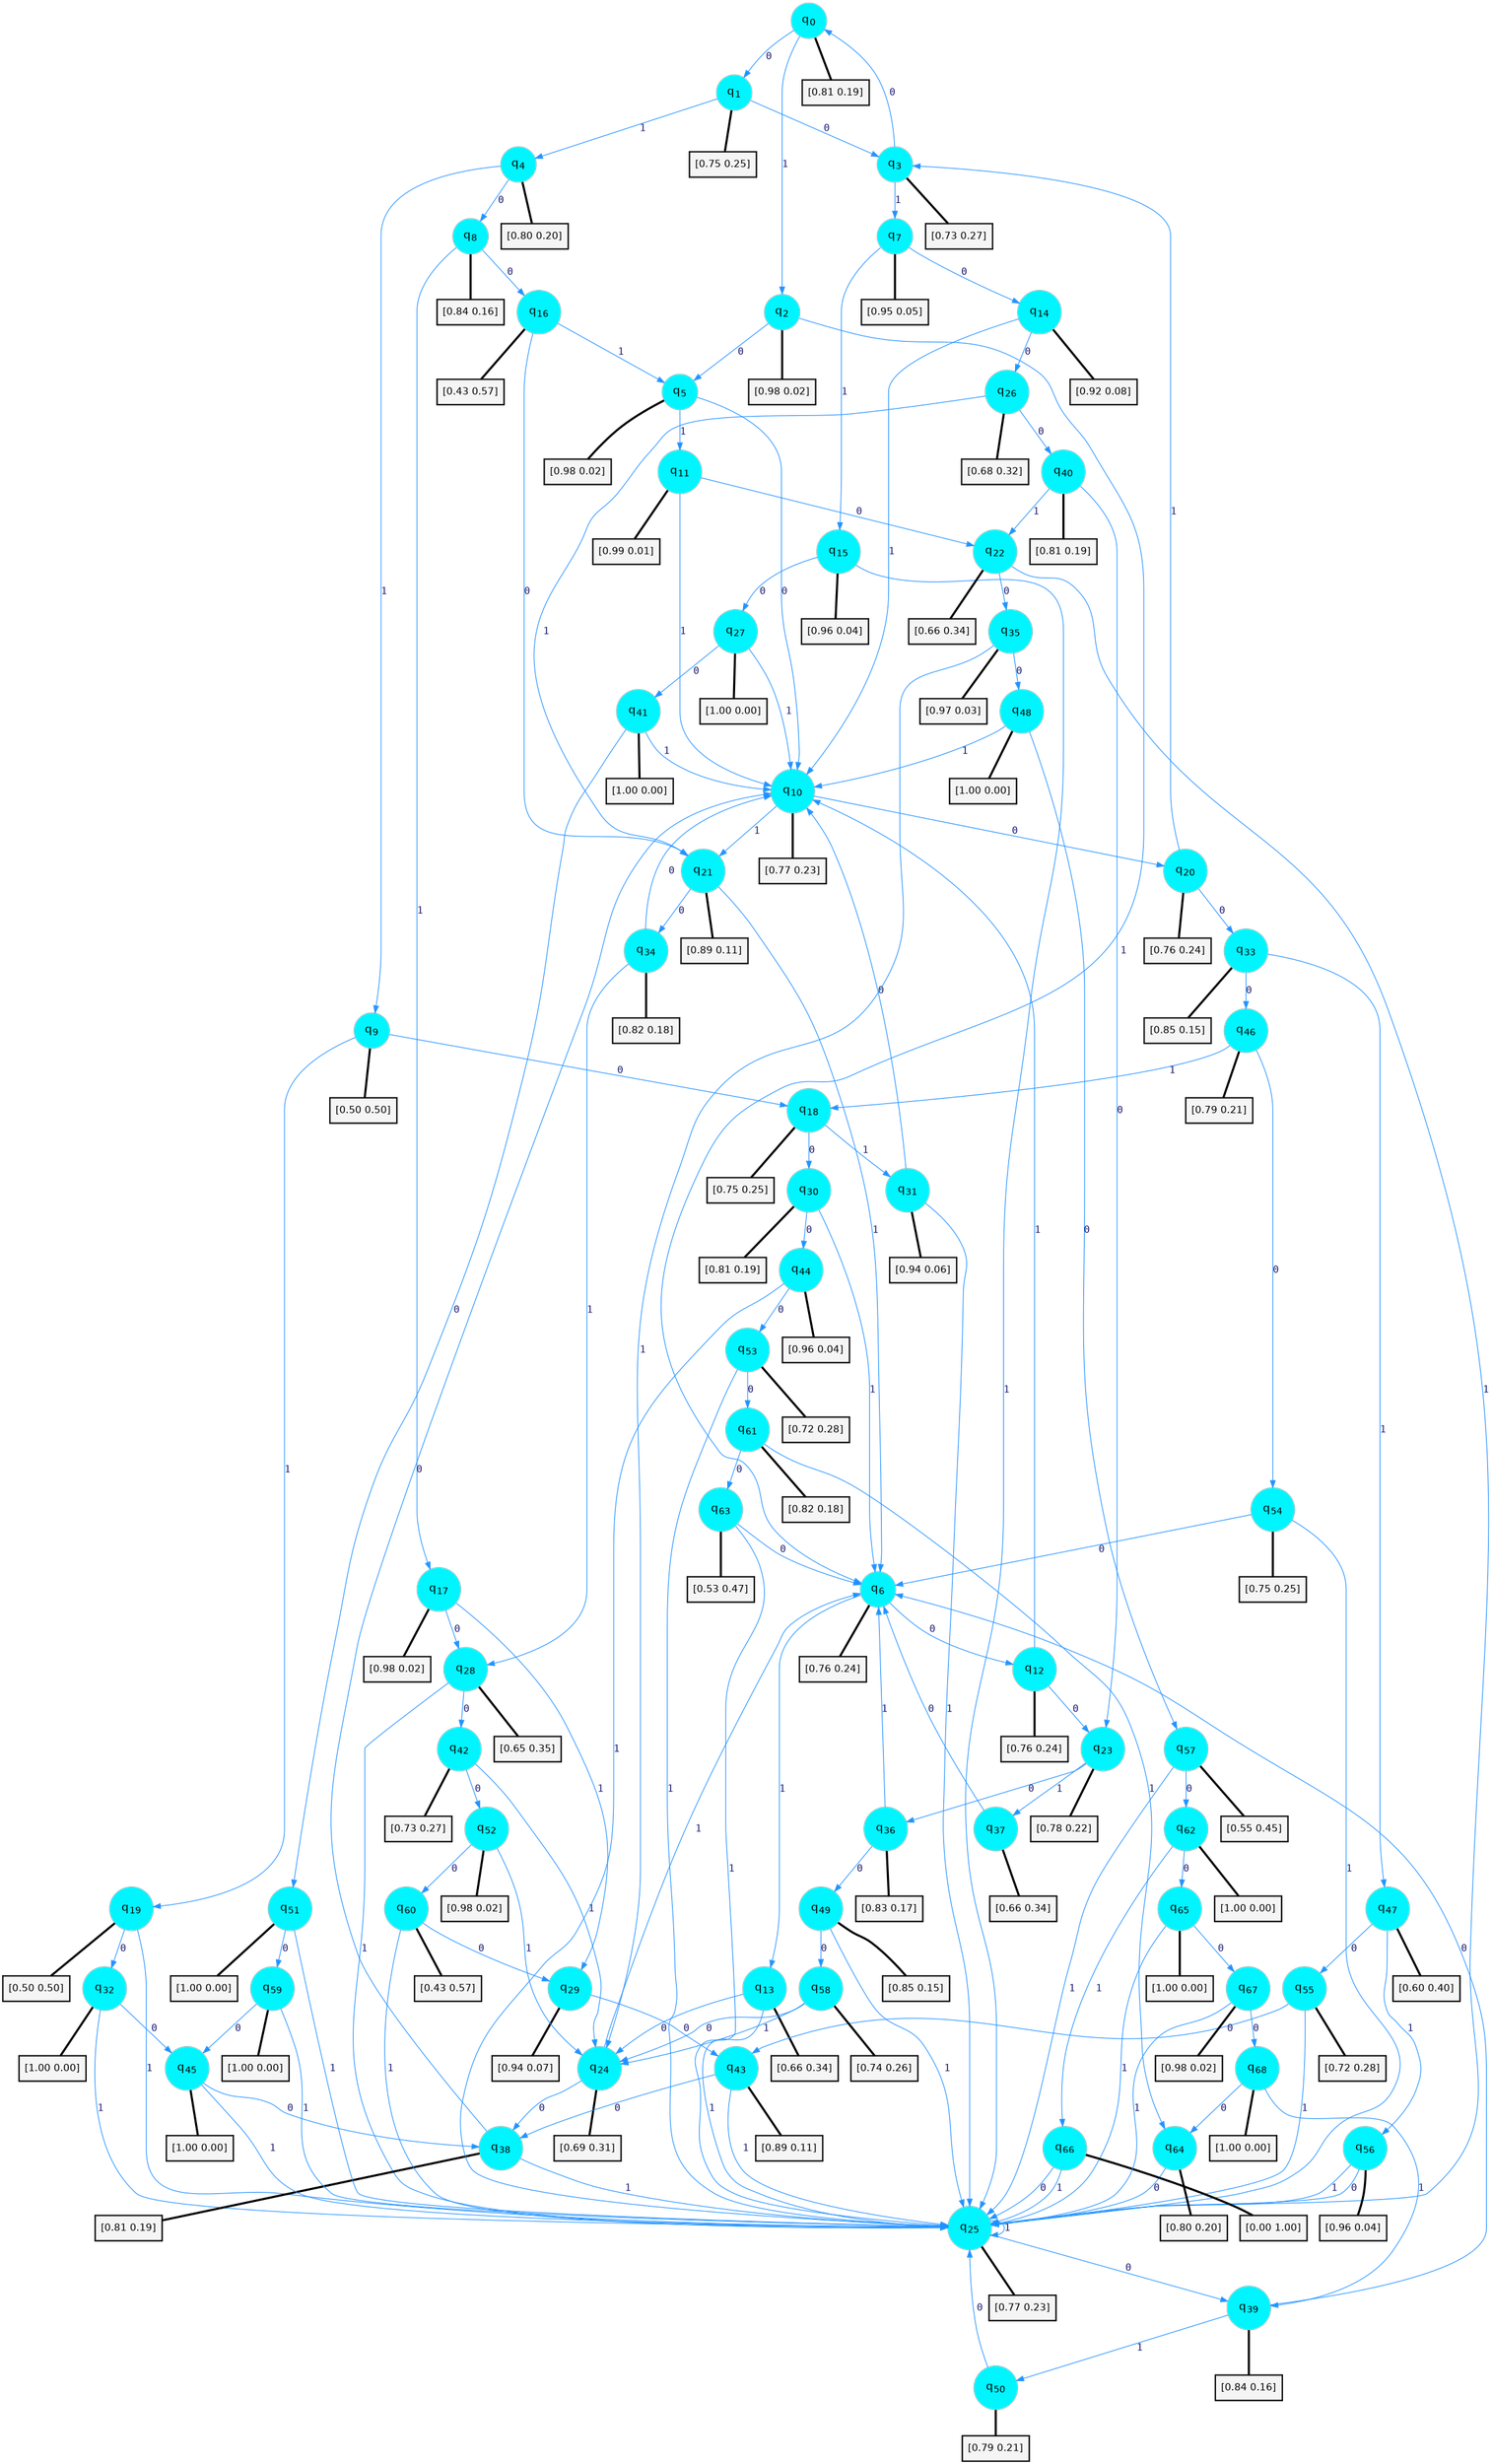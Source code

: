 digraph G {
graph [
bgcolor=transparent, dpi=300, rankdir=TD, size="40,25"];
node [
color=gray, fillcolor=turquoise1, fontcolor=black, fontname=Helvetica, fontsize=16, fontweight=bold, shape=circle, style=filled];
edge [
arrowsize=1, color=dodgerblue1, fontcolor=midnightblue, fontname=courier, fontweight=bold, penwidth=1, style=solid, weight=20];
0[label=<q<SUB>0</SUB>>];
1[label=<q<SUB>1</SUB>>];
2[label=<q<SUB>2</SUB>>];
3[label=<q<SUB>3</SUB>>];
4[label=<q<SUB>4</SUB>>];
5[label=<q<SUB>5</SUB>>];
6[label=<q<SUB>6</SUB>>];
7[label=<q<SUB>7</SUB>>];
8[label=<q<SUB>8</SUB>>];
9[label=<q<SUB>9</SUB>>];
10[label=<q<SUB>10</SUB>>];
11[label=<q<SUB>11</SUB>>];
12[label=<q<SUB>12</SUB>>];
13[label=<q<SUB>13</SUB>>];
14[label=<q<SUB>14</SUB>>];
15[label=<q<SUB>15</SUB>>];
16[label=<q<SUB>16</SUB>>];
17[label=<q<SUB>17</SUB>>];
18[label=<q<SUB>18</SUB>>];
19[label=<q<SUB>19</SUB>>];
20[label=<q<SUB>20</SUB>>];
21[label=<q<SUB>21</SUB>>];
22[label=<q<SUB>22</SUB>>];
23[label=<q<SUB>23</SUB>>];
24[label=<q<SUB>24</SUB>>];
25[label=<q<SUB>25</SUB>>];
26[label=<q<SUB>26</SUB>>];
27[label=<q<SUB>27</SUB>>];
28[label=<q<SUB>28</SUB>>];
29[label=<q<SUB>29</SUB>>];
30[label=<q<SUB>30</SUB>>];
31[label=<q<SUB>31</SUB>>];
32[label=<q<SUB>32</SUB>>];
33[label=<q<SUB>33</SUB>>];
34[label=<q<SUB>34</SUB>>];
35[label=<q<SUB>35</SUB>>];
36[label=<q<SUB>36</SUB>>];
37[label=<q<SUB>37</SUB>>];
38[label=<q<SUB>38</SUB>>];
39[label=<q<SUB>39</SUB>>];
40[label=<q<SUB>40</SUB>>];
41[label=<q<SUB>41</SUB>>];
42[label=<q<SUB>42</SUB>>];
43[label=<q<SUB>43</SUB>>];
44[label=<q<SUB>44</SUB>>];
45[label=<q<SUB>45</SUB>>];
46[label=<q<SUB>46</SUB>>];
47[label=<q<SUB>47</SUB>>];
48[label=<q<SUB>48</SUB>>];
49[label=<q<SUB>49</SUB>>];
50[label=<q<SUB>50</SUB>>];
51[label=<q<SUB>51</SUB>>];
52[label=<q<SUB>52</SUB>>];
53[label=<q<SUB>53</SUB>>];
54[label=<q<SUB>54</SUB>>];
55[label=<q<SUB>55</SUB>>];
56[label=<q<SUB>56</SUB>>];
57[label=<q<SUB>57</SUB>>];
58[label=<q<SUB>58</SUB>>];
59[label=<q<SUB>59</SUB>>];
60[label=<q<SUB>60</SUB>>];
61[label=<q<SUB>61</SUB>>];
62[label=<q<SUB>62</SUB>>];
63[label=<q<SUB>63</SUB>>];
64[label=<q<SUB>64</SUB>>];
65[label=<q<SUB>65</SUB>>];
66[label=<q<SUB>66</SUB>>];
67[label=<q<SUB>67</SUB>>];
68[label=<q<SUB>68</SUB>>];
69[label="[0.81 0.19]", shape=box,fontcolor=black, fontname=Helvetica, fontsize=14, penwidth=2, fillcolor=whitesmoke,color=black];
70[label="[0.75 0.25]", shape=box,fontcolor=black, fontname=Helvetica, fontsize=14, penwidth=2, fillcolor=whitesmoke,color=black];
71[label="[0.98 0.02]", shape=box,fontcolor=black, fontname=Helvetica, fontsize=14, penwidth=2, fillcolor=whitesmoke,color=black];
72[label="[0.73 0.27]", shape=box,fontcolor=black, fontname=Helvetica, fontsize=14, penwidth=2, fillcolor=whitesmoke,color=black];
73[label="[0.80 0.20]", shape=box,fontcolor=black, fontname=Helvetica, fontsize=14, penwidth=2, fillcolor=whitesmoke,color=black];
74[label="[0.98 0.02]", shape=box,fontcolor=black, fontname=Helvetica, fontsize=14, penwidth=2, fillcolor=whitesmoke,color=black];
75[label="[0.76 0.24]", shape=box,fontcolor=black, fontname=Helvetica, fontsize=14, penwidth=2, fillcolor=whitesmoke,color=black];
76[label="[0.95 0.05]", shape=box,fontcolor=black, fontname=Helvetica, fontsize=14, penwidth=2, fillcolor=whitesmoke,color=black];
77[label="[0.84 0.16]", shape=box,fontcolor=black, fontname=Helvetica, fontsize=14, penwidth=2, fillcolor=whitesmoke,color=black];
78[label="[0.50 0.50]", shape=box,fontcolor=black, fontname=Helvetica, fontsize=14, penwidth=2, fillcolor=whitesmoke,color=black];
79[label="[0.77 0.23]", shape=box,fontcolor=black, fontname=Helvetica, fontsize=14, penwidth=2, fillcolor=whitesmoke,color=black];
80[label="[0.99 0.01]", shape=box,fontcolor=black, fontname=Helvetica, fontsize=14, penwidth=2, fillcolor=whitesmoke,color=black];
81[label="[0.76 0.24]", shape=box,fontcolor=black, fontname=Helvetica, fontsize=14, penwidth=2, fillcolor=whitesmoke,color=black];
82[label="[0.66 0.34]", shape=box,fontcolor=black, fontname=Helvetica, fontsize=14, penwidth=2, fillcolor=whitesmoke,color=black];
83[label="[0.92 0.08]", shape=box,fontcolor=black, fontname=Helvetica, fontsize=14, penwidth=2, fillcolor=whitesmoke,color=black];
84[label="[0.96 0.04]", shape=box,fontcolor=black, fontname=Helvetica, fontsize=14, penwidth=2, fillcolor=whitesmoke,color=black];
85[label="[0.43 0.57]", shape=box,fontcolor=black, fontname=Helvetica, fontsize=14, penwidth=2, fillcolor=whitesmoke,color=black];
86[label="[0.98 0.02]", shape=box,fontcolor=black, fontname=Helvetica, fontsize=14, penwidth=2, fillcolor=whitesmoke,color=black];
87[label="[0.75 0.25]", shape=box,fontcolor=black, fontname=Helvetica, fontsize=14, penwidth=2, fillcolor=whitesmoke,color=black];
88[label="[0.50 0.50]", shape=box,fontcolor=black, fontname=Helvetica, fontsize=14, penwidth=2, fillcolor=whitesmoke,color=black];
89[label="[0.76 0.24]", shape=box,fontcolor=black, fontname=Helvetica, fontsize=14, penwidth=2, fillcolor=whitesmoke,color=black];
90[label="[0.89 0.11]", shape=box,fontcolor=black, fontname=Helvetica, fontsize=14, penwidth=2, fillcolor=whitesmoke,color=black];
91[label="[0.66 0.34]", shape=box,fontcolor=black, fontname=Helvetica, fontsize=14, penwidth=2, fillcolor=whitesmoke,color=black];
92[label="[0.78 0.22]", shape=box,fontcolor=black, fontname=Helvetica, fontsize=14, penwidth=2, fillcolor=whitesmoke,color=black];
93[label="[0.69 0.31]", shape=box,fontcolor=black, fontname=Helvetica, fontsize=14, penwidth=2, fillcolor=whitesmoke,color=black];
94[label="[0.77 0.23]", shape=box,fontcolor=black, fontname=Helvetica, fontsize=14, penwidth=2, fillcolor=whitesmoke,color=black];
95[label="[0.68 0.32]", shape=box,fontcolor=black, fontname=Helvetica, fontsize=14, penwidth=2, fillcolor=whitesmoke,color=black];
96[label="[1.00 0.00]", shape=box,fontcolor=black, fontname=Helvetica, fontsize=14, penwidth=2, fillcolor=whitesmoke,color=black];
97[label="[0.65 0.35]", shape=box,fontcolor=black, fontname=Helvetica, fontsize=14, penwidth=2, fillcolor=whitesmoke,color=black];
98[label="[0.94 0.07]", shape=box,fontcolor=black, fontname=Helvetica, fontsize=14, penwidth=2, fillcolor=whitesmoke,color=black];
99[label="[0.81 0.19]", shape=box,fontcolor=black, fontname=Helvetica, fontsize=14, penwidth=2, fillcolor=whitesmoke,color=black];
100[label="[0.94 0.06]", shape=box,fontcolor=black, fontname=Helvetica, fontsize=14, penwidth=2, fillcolor=whitesmoke,color=black];
101[label="[1.00 0.00]", shape=box,fontcolor=black, fontname=Helvetica, fontsize=14, penwidth=2, fillcolor=whitesmoke,color=black];
102[label="[0.85 0.15]", shape=box,fontcolor=black, fontname=Helvetica, fontsize=14, penwidth=2, fillcolor=whitesmoke,color=black];
103[label="[0.82 0.18]", shape=box,fontcolor=black, fontname=Helvetica, fontsize=14, penwidth=2, fillcolor=whitesmoke,color=black];
104[label="[0.97 0.03]", shape=box,fontcolor=black, fontname=Helvetica, fontsize=14, penwidth=2, fillcolor=whitesmoke,color=black];
105[label="[0.83 0.17]", shape=box,fontcolor=black, fontname=Helvetica, fontsize=14, penwidth=2, fillcolor=whitesmoke,color=black];
106[label="[0.66 0.34]", shape=box,fontcolor=black, fontname=Helvetica, fontsize=14, penwidth=2, fillcolor=whitesmoke,color=black];
107[label="[0.81 0.19]", shape=box,fontcolor=black, fontname=Helvetica, fontsize=14, penwidth=2, fillcolor=whitesmoke,color=black];
108[label="[0.84 0.16]", shape=box,fontcolor=black, fontname=Helvetica, fontsize=14, penwidth=2, fillcolor=whitesmoke,color=black];
109[label="[0.81 0.19]", shape=box,fontcolor=black, fontname=Helvetica, fontsize=14, penwidth=2, fillcolor=whitesmoke,color=black];
110[label="[1.00 0.00]", shape=box,fontcolor=black, fontname=Helvetica, fontsize=14, penwidth=2, fillcolor=whitesmoke,color=black];
111[label="[0.73 0.27]", shape=box,fontcolor=black, fontname=Helvetica, fontsize=14, penwidth=2, fillcolor=whitesmoke,color=black];
112[label="[0.89 0.11]", shape=box,fontcolor=black, fontname=Helvetica, fontsize=14, penwidth=2, fillcolor=whitesmoke,color=black];
113[label="[0.96 0.04]", shape=box,fontcolor=black, fontname=Helvetica, fontsize=14, penwidth=2, fillcolor=whitesmoke,color=black];
114[label="[1.00 0.00]", shape=box,fontcolor=black, fontname=Helvetica, fontsize=14, penwidth=2, fillcolor=whitesmoke,color=black];
115[label="[0.79 0.21]", shape=box,fontcolor=black, fontname=Helvetica, fontsize=14, penwidth=2, fillcolor=whitesmoke,color=black];
116[label="[0.60 0.40]", shape=box,fontcolor=black, fontname=Helvetica, fontsize=14, penwidth=2, fillcolor=whitesmoke,color=black];
117[label="[1.00 0.00]", shape=box,fontcolor=black, fontname=Helvetica, fontsize=14, penwidth=2, fillcolor=whitesmoke,color=black];
118[label="[0.85 0.15]", shape=box,fontcolor=black, fontname=Helvetica, fontsize=14, penwidth=2, fillcolor=whitesmoke,color=black];
119[label="[0.79 0.21]", shape=box,fontcolor=black, fontname=Helvetica, fontsize=14, penwidth=2, fillcolor=whitesmoke,color=black];
120[label="[1.00 0.00]", shape=box,fontcolor=black, fontname=Helvetica, fontsize=14, penwidth=2, fillcolor=whitesmoke,color=black];
121[label="[0.98 0.02]", shape=box,fontcolor=black, fontname=Helvetica, fontsize=14, penwidth=2, fillcolor=whitesmoke,color=black];
122[label="[0.72 0.28]", shape=box,fontcolor=black, fontname=Helvetica, fontsize=14, penwidth=2, fillcolor=whitesmoke,color=black];
123[label="[0.75 0.25]", shape=box,fontcolor=black, fontname=Helvetica, fontsize=14, penwidth=2, fillcolor=whitesmoke,color=black];
124[label="[0.72 0.28]", shape=box,fontcolor=black, fontname=Helvetica, fontsize=14, penwidth=2, fillcolor=whitesmoke,color=black];
125[label="[0.96 0.04]", shape=box,fontcolor=black, fontname=Helvetica, fontsize=14, penwidth=2, fillcolor=whitesmoke,color=black];
126[label="[0.55 0.45]", shape=box,fontcolor=black, fontname=Helvetica, fontsize=14, penwidth=2, fillcolor=whitesmoke,color=black];
127[label="[0.74 0.26]", shape=box,fontcolor=black, fontname=Helvetica, fontsize=14, penwidth=2, fillcolor=whitesmoke,color=black];
128[label="[1.00 0.00]", shape=box,fontcolor=black, fontname=Helvetica, fontsize=14, penwidth=2, fillcolor=whitesmoke,color=black];
129[label="[0.43 0.57]", shape=box,fontcolor=black, fontname=Helvetica, fontsize=14, penwidth=2, fillcolor=whitesmoke,color=black];
130[label="[0.82 0.18]", shape=box,fontcolor=black, fontname=Helvetica, fontsize=14, penwidth=2, fillcolor=whitesmoke,color=black];
131[label="[1.00 0.00]", shape=box,fontcolor=black, fontname=Helvetica, fontsize=14, penwidth=2, fillcolor=whitesmoke,color=black];
132[label="[0.53 0.47]", shape=box,fontcolor=black, fontname=Helvetica, fontsize=14, penwidth=2, fillcolor=whitesmoke,color=black];
133[label="[0.80 0.20]", shape=box,fontcolor=black, fontname=Helvetica, fontsize=14, penwidth=2, fillcolor=whitesmoke,color=black];
134[label="[1.00 0.00]", shape=box,fontcolor=black, fontname=Helvetica, fontsize=14, penwidth=2, fillcolor=whitesmoke,color=black];
135[label="[0.00 1.00]", shape=box,fontcolor=black, fontname=Helvetica, fontsize=14, penwidth=2, fillcolor=whitesmoke,color=black];
136[label="[0.98 0.02]", shape=box,fontcolor=black, fontname=Helvetica, fontsize=14, penwidth=2, fillcolor=whitesmoke,color=black];
137[label="[1.00 0.00]", shape=box,fontcolor=black, fontname=Helvetica, fontsize=14, penwidth=2, fillcolor=whitesmoke,color=black];
0->1 [label=0];
0->2 [label=1];
0->69 [arrowhead=none, penwidth=3,color=black];
1->3 [label=0];
1->4 [label=1];
1->70 [arrowhead=none, penwidth=3,color=black];
2->5 [label=0];
2->6 [label=1];
2->71 [arrowhead=none, penwidth=3,color=black];
3->0 [label=0];
3->7 [label=1];
3->72 [arrowhead=none, penwidth=3,color=black];
4->8 [label=0];
4->9 [label=1];
4->73 [arrowhead=none, penwidth=3,color=black];
5->10 [label=0];
5->11 [label=1];
5->74 [arrowhead=none, penwidth=3,color=black];
6->12 [label=0];
6->13 [label=1];
6->75 [arrowhead=none, penwidth=3,color=black];
7->14 [label=0];
7->15 [label=1];
7->76 [arrowhead=none, penwidth=3,color=black];
8->16 [label=0];
8->17 [label=1];
8->77 [arrowhead=none, penwidth=3,color=black];
9->18 [label=0];
9->19 [label=1];
9->78 [arrowhead=none, penwidth=3,color=black];
10->20 [label=0];
10->21 [label=1];
10->79 [arrowhead=none, penwidth=3,color=black];
11->22 [label=0];
11->10 [label=1];
11->80 [arrowhead=none, penwidth=3,color=black];
12->23 [label=0];
12->10 [label=1];
12->81 [arrowhead=none, penwidth=3,color=black];
13->24 [label=0];
13->25 [label=1];
13->82 [arrowhead=none, penwidth=3,color=black];
14->26 [label=0];
14->10 [label=1];
14->83 [arrowhead=none, penwidth=3,color=black];
15->27 [label=0];
15->25 [label=1];
15->84 [arrowhead=none, penwidth=3,color=black];
16->21 [label=0];
16->5 [label=1];
16->85 [arrowhead=none, penwidth=3,color=black];
17->28 [label=0];
17->29 [label=1];
17->86 [arrowhead=none, penwidth=3,color=black];
18->30 [label=0];
18->31 [label=1];
18->87 [arrowhead=none, penwidth=3,color=black];
19->32 [label=0];
19->25 [label=1];
19->88 [arrowhead=none, penwidth=3,color=black];
20->33 [label=0];
20->3 [label=1];
20->89 [arrowhead=none, penwidth=3,color=black];
21->34 [label=0];
21->6 [label=1];
21->90 [arrowhead=none, penwidth=3,color=black];
22->35 [label=0];
22->25 [label=1];
22->91 [arrowhead=none, penwidth=3,color=black];
23->36 [label=0];
23->37 [label=1];
23->92 [arrowhead=none, penwidth=3,color=black];
24->38 [label=0];
24->6 [label=1];
24->93 [arrowhead=none, penwidth=3,color=black];
25->39 [label=0];
25->25 [label=1];
25->94 [arrowhead=none, penwidth=3,color=black];
26->40 [label=0];
26->21 [label=1];
26->95 [arrowhead=none, penwidth=3,color=black];
27->41 [label=0];
27->10 [label=1];
27->96 [arrowhead=none, penwidth=3,color=black];
28->42 [label=0];
28->25 [label=1];
28->97 [arrowhead=none, penwidth=3,color=black];
29->43 [label=0];
29->98 [arrowhead=none, penwidth=3,color=black];
30->44 [label=0];
30->6 [label=1];
30->99 [arrowhead=none, penwidth=3,color=black];
31->10 [label=0];
31->25 [label=1];
31->100 [arrowhead=none, penwidth=3,color=black];
32->45 [label=0];
32->25 [label=1];
32->101 [arrowhead=none, penwidth=3,color=black];
33->46 [label=0];
33->47 [label=1];
33->102 [arrowhead=none, penwidth=3,color=black];
34->10 [label=0];
34->28 [label=1];
34->103 [arrowhead=none, penwidth=3,color=black];
35->48 [label=0];
35->24 [label=1];
35->104 [arrowhead=none, penwidth=3,color=black];
36->49 [label=0];
36->6 [label=1];
36->105 [arrowhead=none, penwidth=3,color=black];
37->6 [label=0];
37->106 [arrowhead=none, penwidth=3,color=black];
38->10 [label=0];
38->25 [label=1];
38->107 [arrowhead=none, penwidth=3,color=black];
39->6 [label=0];
39->50 [label=1];
39->108 [arrowhead=none, penwidth=3,color=black];
40->23 [label=0];
40->22 [label=1];
40->109 [arrowhead=none, penwidth=3,color=black];
41->51 [label=0];
41->10 [label=1];
41->110 [arrowhead=none, penwidth=3,color=black];
42->52 [label=0];
42->24 [label=1];
42->111 [arrowhead=none, penwidth=3,color=black];
43->38 [label=0];
43->25 [label=1];
43->112 [arrowhead=none, penwidth=3,color=black];
44->53 [label=0];
44->25 [label=1];
44->113 [arrowhead=none, penwidth=3,color=black];
45->38 [label=0];
45->25 [label=1];
45->114 [arrowhead=none, penwidth=3,color=black];
46->54 [label=0];
46->18 [label=1];
46->115 [arrowhead=none, penwidth=3,color=black];
47->55 [label=0];
47->56 [label=1];
47->116 [arrowhead=none, penwidth=3,color=black];
48->57 [label=0];
48->10 [label=1];
48->117 [arrowhead=none, penwidth=3,color=black];
49->58 [label=0];
49->25 [label=1];
49->118 [arrowhead=none, penwidth=3,color=black];
50->25 [label=0];
50->119 [arrowhead=none, penwidth=3,color=black];
51->59 [label=0];
51->25 [label=1];
51->120 [arrowhead=none, penwidth=3,color=black];
52->60 [label=0];
52->24 [label=1];
52->121 [arrowhead=none, penwidth=3,color=black];
53->61 [label=0];
53->25 [label=1];
53->122 [arrowhead=none, penwidth=3,color=black];
54->6 [label=0];
54->25 [label=1];
54->123 [arrowhead=none, penwidth=3,color=black];
55->43 [label=0];
55->25 [label=1];
55->124 [arrowhead=none, penwidth=3,color=black];
56->25 [label=0];
56->25 [label=1];
56->125 [arrowhead=none, penwidth=3,color=black];
57->62 [label=0];
57->25 [label=1];
57->126 [arrowhead=none, penwidth=3,color=black];
58->24 [label=0];
58->24 [label=1];
58->127 [arrowhead=none, penwidth=3,color=black];
59->45 [label=0];
59->25 [label=1];
59->128 [arrowhead=none, penwidth=3,color=black];
60->29 [label=0];
60->25 [label=1];
60->129 [arrowhead=none, penwidth=3,color=black];
61->63 [label=0];
61->64 [label=1];
61->130 [arrowhead=none, penwidth=3,color=black];
62->65 [label=0];
62->66 [label=1];
62->131 [arrowhead=none, penwidth=3,color=black];
63->6 [label=0];
63->25 [label=1];
63->132 [arrowhead=none, penwidth=3,color=black];
64->25 [label=0];
64->133 [arrowhead=none, penwidth=3,color=black];
65->67 [label=0];
65->25 [label=1];
65->134 [arrowhead=none, penwidth=3,color=black];
66->25 [label=0];
66->25 [label=1];
66->135 [arrowhead=none, penwidth=3,color=black];
67->68 [label=0];
67->25 [label=1];
67->136 [arrowhead=none, penwidth=3,color=black];
68->64 [label=0];
68->39 [label=1];
68->137 [arrowhead=none, penwidth=3,color=black];
}
